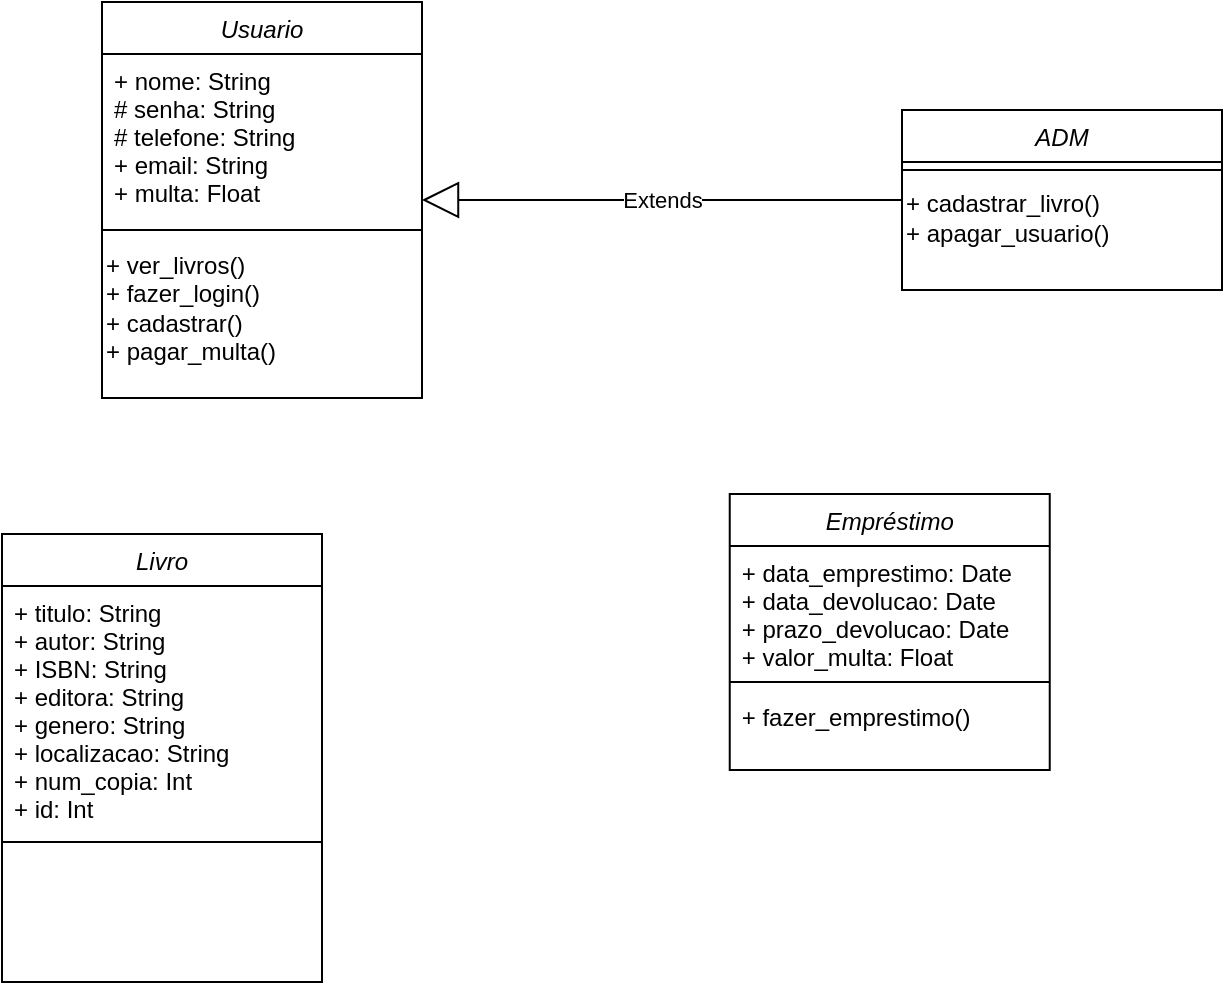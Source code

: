 <mxfile version="24.4.9" type="device">
  <diagram name="Página-1" id="M0AXBiwoer5X6UxL1uqO">
    <mxGraphModel dx="1434" dy="772" grid="1" gridSize="10" guides="1" tooltips="1" connect="1" arrows="1" fold="1" page="1" pageScale="1" pageWidth="827" pageHeight="1169" math="0" shadow="0">
      <root>
        <mxCell id="0" />
        <mxCell id="1" parent="0" />
        <mxCell id="_KtPzAnz4XFG7228iTjR-1" value="Usuario" style="swimlane;fontStyle=2;align=center;verticalAlign=top;childLayout=stackLayout;horizontal=1;startSize=26;horizontalStack=0;resizeParent=1;resizeLast=0;collapsible=1;marginBottom=0;rounded=0;shadow=0;strokeWidth=1;" parent="1" vertex="1">
          <mxGeometry x="160" y="104" width="160" height="198" as="geometry">
            <mxRectangle x="230" y="140" width="160" height="26" as="alternateBounds" />
          </mxGeometry>
        </mxCell>
        <mxCell id="_KtPzAnz4XFG7228iTjR-2" value="+ nome: String&#xa;# senha: String&#xa;# telefone: String&#xa;+ email: String&#xa;+ multa: Float" style="text;align=left;verticalAlign=top;spacingLeft=4;spacingRight=4;overflow=hidden;rotatable=0;points=[[0,0.5],[1,0.5]];portConstraint=eastwest;" parent="_KtPzAnz4XFG7228iTjR-1" vertex="1">
          <mxGeometry y="26" width="160" height="84" as="geometry" />
        </mxCell>
        <mxCell id="_KtPzAnz4XFG7228iTjR-3" value="" style="line;html=1;strokeWidth=1;align=left;verticalAlign=middle;spacingTop=-1;spacingLeft=3;spacingRight=3;rotatable=0;labelPosition=right;points=[];portConstraint=eastwest;" parent="_KtPzAnz4XFG7228iTjR-1" vertex="1">
          <mxGeometry y="110" width="160" height="8" as="geometry" />
        </mxCell>
        <mxCell id="_KtPzAnz4XFG7228iTjR-20" value="+ ver_livros()&#xa;+ fazer_login()&#xa;+ cadastrar()&#xa;+ pagar_multa()" style="text;html=1;align=left;verticalAlign=middle;resizable=0;points=[];autosize=1;strokeColor=none;fillColor=none;" parent="_KtPzAnz4XFG7228iTjR-1" vertex="1">
          <mxGeometry y="118" width="160" height="70" as="geometry" />
        </mxCell>
        <mxCell id="_KtPzAnz4XFG7228iTjR-4" value="ADM" style="swimlane;fontStyle=2;align=center;verticalAlign=top;childLayout=stackLayout;horizontal=1;startSize=26;horizontalStack=0;resizeParent=1;resizeLast=0;collapsible=1;marginBottom=0;rounded=0;shadow=0;strokeWidth=1;" parent="1" vertex="1">
          <mxGeometry x="560" y="158" width="160" height="90" as="geometry">
            <mxRectangle x="230" y="140" width="160" height="26" as="alternateBounds" />
          </mxGeometry>
        </mxCell>
        <mxCell id="_KtPzAnz4XFG7228iTjR-6" value="" style="line;html=1;strokeWidth=1;align=left;verticalAlign=middle;spacingTop=-1;spacingLeft=3;spacingRight=3;rotatable=0;labelPosition=right;points=[];portConstraint=eastwest;" parent="_KtPzAnz4XFG7228iTjR-4" vertex="1">
          <mxGeometry y="26" width="160" height="8" as="geometry" />
        </mxCell>
        <mxCell id="_KtPzAnz4XFG7228iTjR-23" value="&lt;div&gt;+ cadastrar_livro()&lt;/div&gt;&lt;div&gt;+ apagar_usuario()&lt;/div&gt;" style="text;html=1;align=left;verticalAlign=middle;resizable=0;points=[];autosize=1;strokeColor=none;fillColor=none;" parent="_KtPzAnz4XFG7228iTjR-4" vertex="1">
          <mxGeometry y="34" width="160" height="40" as="geometry" />
        </mxCell>
        <mxCell id="_KtPzAnz4XFG7228iTjR-7" value="Livro" style="swimlane;fontStyle=2;align=center;verticalAlign=top;childLayout=stackLayout;horizontal=1;startSize=26;horizontalStack=0;resizeParent=1;resizeLast=0;collapsible=1;marginBottom=0;rounded=0;shadow=0;strokeWidth=1;" parent="1" vertex="1">
          <mxGeometry x="110" y="370" width="160" height="224" as="geometry">
            <mxRectangle x="230" y="140" width="160" height="26" as="alternateBounds" />
          </mxGeometry>
        </mxCell>
        <mxCell id="_KtPzAnz4XFG7228iTjR-8" value="+ titulo: String&#xa;+ autor: String&#xa;+ ISBN: String&#xa;+ editora: String &#xa;+ genero: String&#xa;+ localizacao: String&#xa;+ num_copia: Int&#xa;+ id: Int" style="text;align=left;verticalAlign=top;spacingLeft=4;spacingRight=4;overflow=hidden;rotatable=0;points=[[0,0.5],[1,0.5]];portConstraint=eastwest;" parent="_KtPzAnz4XFG7228iTjR-7" vertex="1">
          <mxGeometry y="26" width="160" height="124" as="geometry" />
        </mxCell>
        <mxCell id="_KtPzAnz4XFG7228iTjR-9" value="" style="line;html=1;strokeWidth=1;align=left;verticalAlign=middle;spacingTop=-1;spacingLeft=3;spacingRight=3;rotatable=0;labelPosition=right;points=[];portConstraint=eastwest;" parent="_KtPzAnz4XFG7228iTjR-7" vertex="1">
          <mxGeometry y="150" width="160" height="8" as="geometry" />
        </mxCell>
        <mxCell id="_KtPzAnz4XFG7228iTjR-16" value="Empréstimo" style="swimlane;fontStyle=2;align=center;verticalAlign=top;childLayout=stackLayout;horizontal=1;startSize=26;horizontalStack=0;resizeParent=1;resizeLast=0;collapsible=1;marginBottom=0;rounded=0;shadow=0;strokeWidth=1;" parent="1" vertex="1">
          <mxGeometry x="473.87" y="350" width="160" height="138" as="geometry">
            <mxRectangle x="230" y="140" width="160" height="26" as="alternateBounds" />
          </mxGeometry>
        </mxCell>
        <mxCell id="_KtPzAnz4XFG7228iTjR-17" value="+ data_emprestimo: Date&#xa;+ data_devolucao: Date&#xa;+ prazo_devolucao: Date&#xa;+ valor_multa: Float" style="text;align=left;verticalAlign=top;spacingLeft=4;spacingRight=4;overflow=hidden;rotatable=0;points=[[0,0.5],[1,0.5]];portConstraint=eastwest;" parent="_KtPzAnz4XFG7228iTjR-16" vertex="1">
          <mxGeometry y="26" width="160" height="64" as="geometry" />
        </mxCell>
        <mxCell id="_KtPzAnz4XFG7228iTjR-18" value="" style="line;html=1;strokeWidth=1;align=left;verticalAlign=middle;spacingTop=-1;spacingLeft=3;spacingRight=3;rotatable=0;labelPosition=right;points=[];portConstraint=eastwest;" parent="_KtPzAnz4XFG7228iTjR-16" vertex="1">
          <mxGeometry y="90" width="160" height="8" as="geometry" />
        </mxCell>
        <mxCell id="_KtPzAnz4XFG7228iTjR-19" value="+ fazer_emprestimo()" style="text;align=left;verticalAlign=top;spacingLeft=4;spacingRight=4;overflow=hidden;rotatable=0;points=[[0,0.5],[1,0.5]];portConstraint=eastwest;" parent="_KtPzAnz4XFG7228iTjR-16" vertex="1">
          <mxGeometry y="98" width="160" height="26" as="geometry" />
        </mxCell>
        <mxCell id="_KtPzAnz4XFG7228iTjR-25" value="Extends" style="endArrow=block;endSize=16;endFill=0;html=1;rounded=0;" parent="1" source="_KtPzAnz4XFG7228iTjR-4" target="_KtPzAnz4XFG7228iTjR-1" edge="1">
          <mxGeometry width="160" relative="1" as="geometry">
            <mxPoint x="330" y="280" as="sourcePoint" />
            <mxPoint x="490" y="280" as="targetPoint" />
          </mxGeometry>
        </mxCell>
      </root>
    </mxGraphModel>
  </diagram>
</mxfile>
